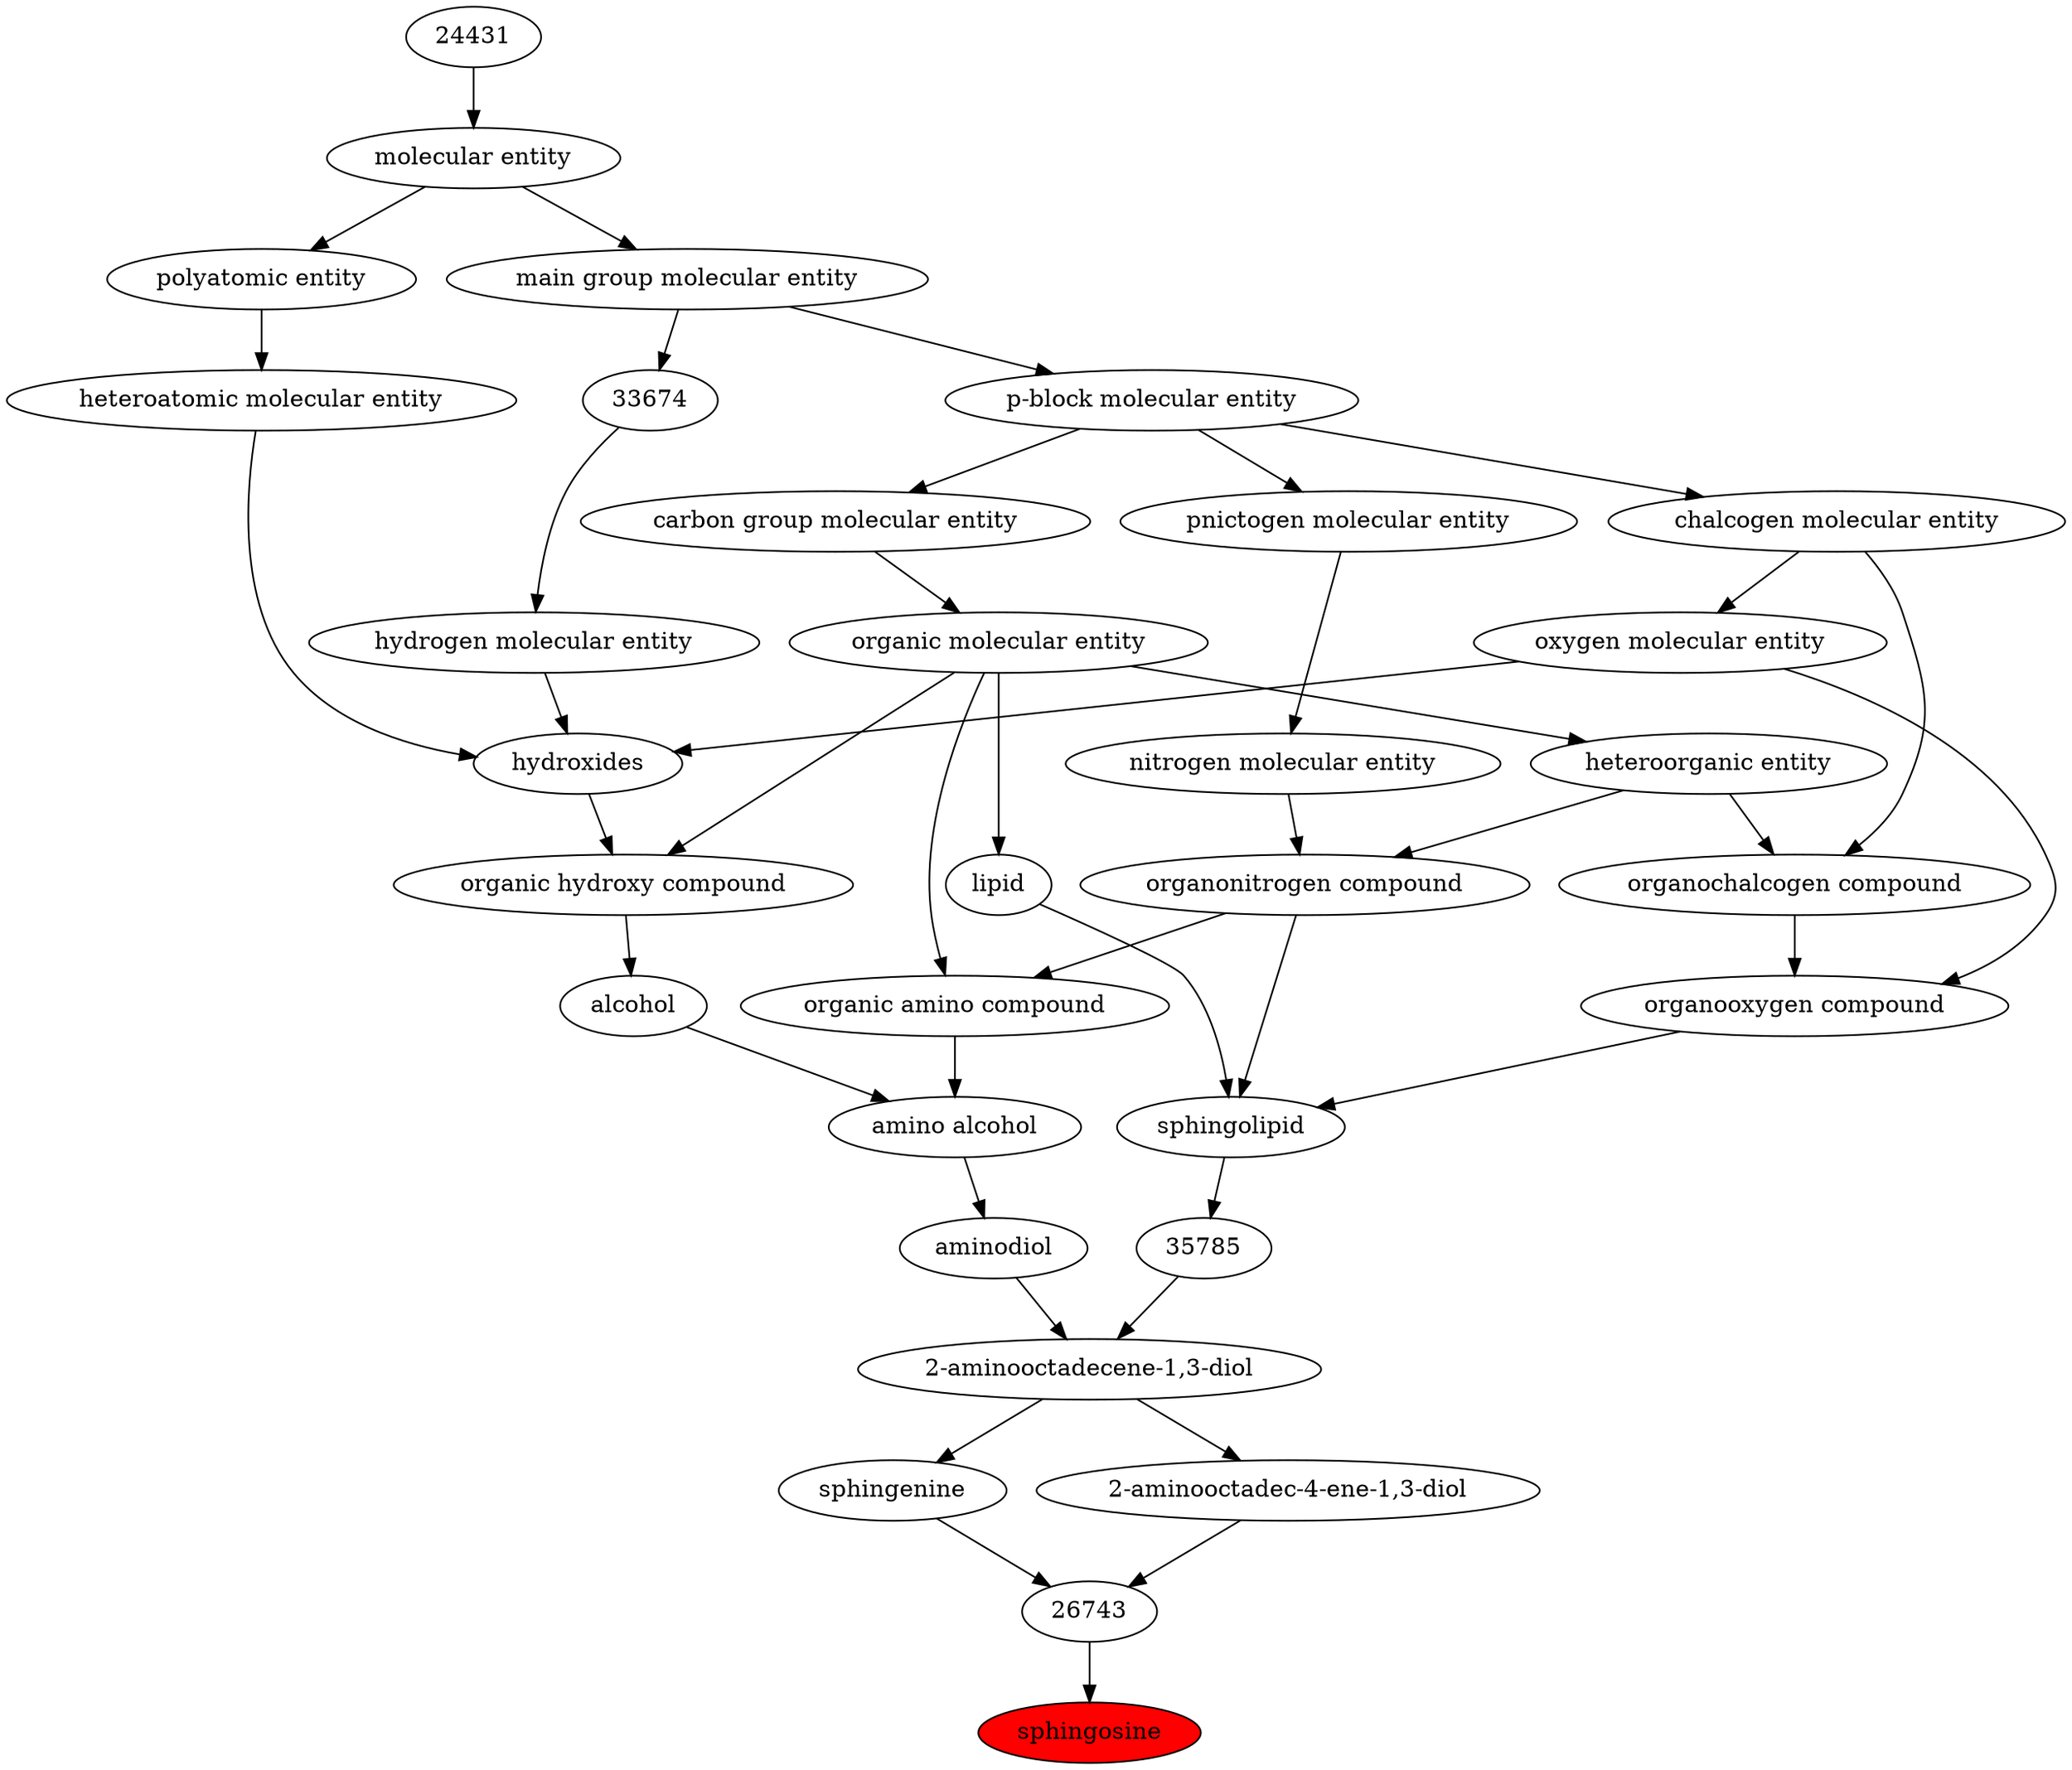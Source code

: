 digraph tree{ 
16393 [label="sphingosine" fillcolor=red style=filled]
26743 -> 16393
26743 [label="26743"]
26738 -> 26743
46964 -> 26743
26738 [label="sphingenine"]
46963 -> 26738
46964 [label="2-aminooctadec-4-ene-1,3-diol"]
46963 -> 46964
46963 [label="2-aminooctadecene-1,3-diol"]
35785 -> 46963
22501 -> 46963
35785 [label="35785"]
26739 -> 35785
22501 [label="aminodiol"]
22478 -> 22501
26739 [label="sphingolipid"]
36963 -> 26739
35352 -> 26739
18059 -> 26739
22478 [label="amino alcohol"]
50047 -> 22478
30879 -> 22478
36963 [label="organooxygen compound"]
36962 -> 36963
25806 -> 36963
35352 [label="organonitrogen compound"]
51143 -> 35352
33285 -> 35352
18059 [label="lipid"]
50860 -> 18059
50047 [label="organic amino compound"]
50860 -> 50047
35352 -> 50047
30879 [label="alcohol"]
33822 -> 30879
36962 [label="organochalcogen compound"]
33285 -> 36962
33304 -> 36962
25806 [label="oxygen molecular entity"]
33304 -> 25806
51143 [label="nitrogen molecular entity"]
33302 -> 51143
33285 [label="heteroorganic entity"]
50860 -> 33285
50860 [label="organic molecular entity"]
33582 -> 50860
33822 [label="organic hydroxy compound"]
24651 -> 33822
50860 -> 33822
33304 [label="chalcogen molecular entity"]
33675 -> 33304
33302 [label="pnictogen molecular entity"]
33675 -> 33302
33582 [label="carbon group molecular entity"]
33675 -> 33582
24651 [label="hydroxides"]
25806 -> 24651
33608 -> 24651
37577 -> 24651
33675 [label="p-block molecular entity"]
33579 -> 33675
33608 [label="hydrogen molecular entity"]
33674 -> 33608
37577 [label="heteroatomic molecular entity"]
36357 -> 37577
33579 [label="main group molecular entity"]
23367 -> 33579
33674 [label="33674"]
33579 -> 33674
36357 [label="polyatomic entity"]
23367 -> 36357
23367 [label="molecular entity"]
24431 -> 23367
24431 [label="24431"]
}